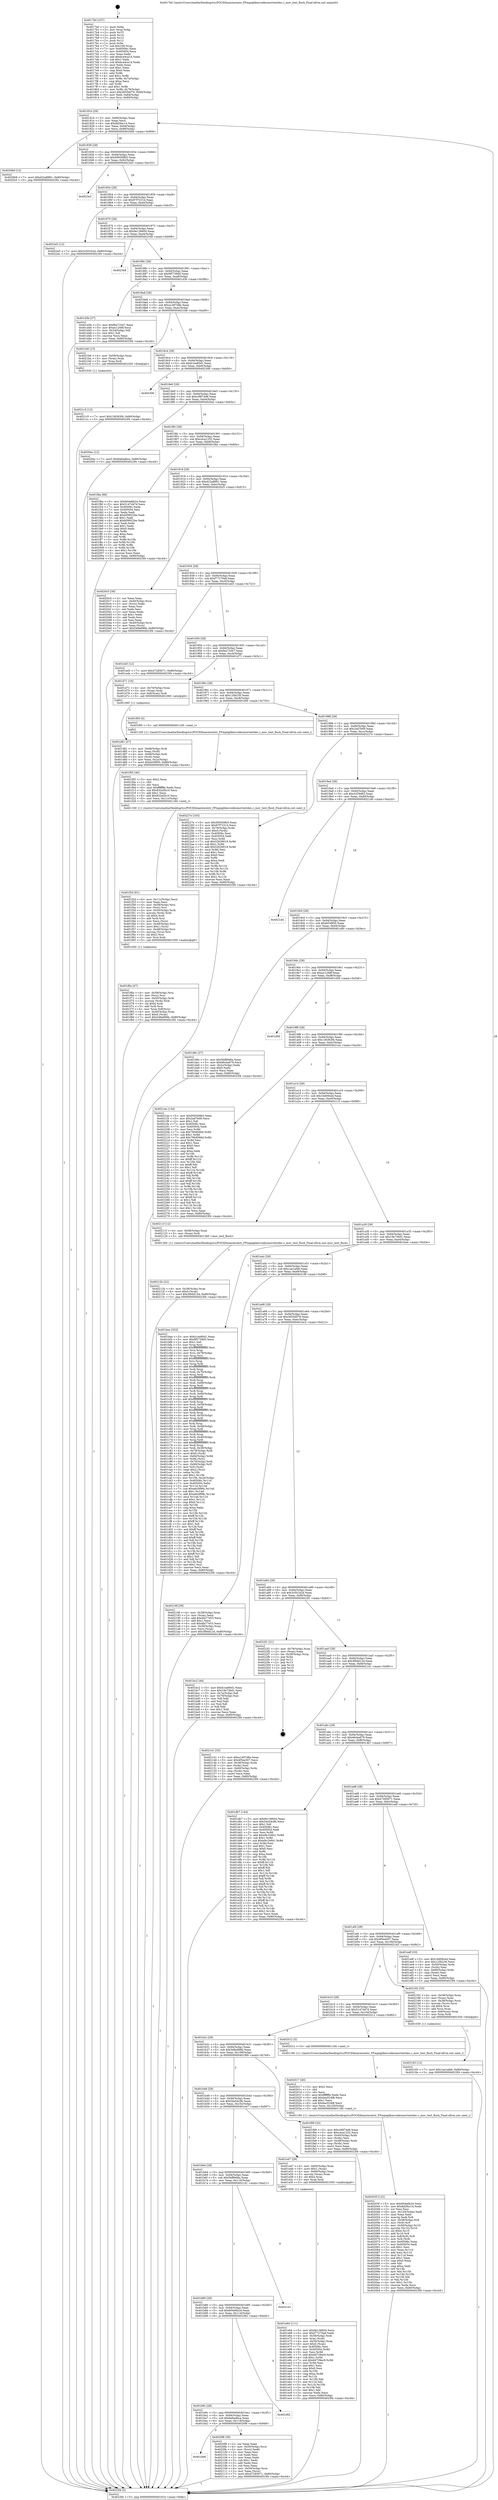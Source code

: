 digraph "0x4017b0" {
  label = "0x4017b0 (/mnt/c/Users/mathe/Desktop/tcc/POCII/binaries/extr_FFmpeglibavcodecmovtextdec.c_mov_text_flush_Final-ollvm.out::main(0))"
  labelloc = "t"
  node[shape=record]

  Entry [label="",width=0.3,height=0.3,shape=circle,fillcolor=black,style=filled]
  "0x40181b" [label="{
     0x40181b [29]\l
     | [instrs]\l
     &nbsp;&nbsp;0x40181b \<+3\>: mov -0x80(%rbp),%eax\l
     &nbsp;&nbsp;0x40181e \<+2\>: mov %eax,%ecx\l
     &nbsp;&nbsp;0x401820 \<+6\>: sub $0x8d2fec14,%ecx\l
     &nbsp;&nbsp;0x401826 \<+6\>: mov %eax,-0x94(%rbp)\l
     &nbsp;&nbsp;0x40182c \<+6\>: mov %ecx,-0x98(%rbp)\l
     &nbsp;&nbsp;0x401832 \<+6\>: je 00000000004020b9 \<main+0x909\>\l
  }"]
  "0x4020b9" [label="{
     0x4020b9 [12]\l
     | [instrs]\l
     &nbsp;&nbsp;0x4020b9 \<+7\>: movl $0xd22a8881,-0x80(%rbp)\l
     &nbsp;&nbsp;0x4020c0 \<+5\>: jmp 00000000004023f4 \<main+0xc44\>\l
  }"]
  "0x401838" [label="{
     0x401838 [28]\l
     | [instrs]\l
     &nbsp;&nbsp;0x401838 \<+5\>: jmp 000000000040183d \<main+0x8d\>\l
     &nbsp;&nbsp;0x40183d \<+6\>: mov -0x94(%rbp),%eax\l
     &nbsp;&nbsp;0x401843 \<+5\>: sub $0x959309b5,%eax\l
     &nbsp;&nbsp;0x401848 \<+6\>: mov %eax,-0x9c(%rbp)\l
     &nbsp;&nbsp;0x40184e \<+6\>: je 00000000004023e3 \<main+0xc33\>\l
  }"]
  Exit [label="",width=0.3,height=0.3,shape=circle,fillcolor=black,style=filled,peripheries=2]
  "0x4023e3" [label="{
     0x4023e3\l
  }", style=dashed]
  "0x401854" [label="{
     0x401854 [28]\l
     | [instrs]\l
     &nbsp;&nbsp;0x401854 \<+5\>: jmp 0000000000401859 \<main+0xa9\>\l
     &nbsp;&nbsp;0x401859 \<+6\>: mov -0x94(%rbp),%eax\l
     &nbsp;&nbsp;0x40185f \<+5\>: sub $0x97f72314,%eax\l
     &nbsp;&nbsp;0x401864 \<+6\>: mov %eax,-0xa0(%rbp)\l
     &nbsp;&nbsp;0x40186a \<+6\>: je 00000000004022e5 \<main+0xb35\>\l
  }"]
  "0x4021c5" [label="{
     0x4021c5 [12]\l
     | [instrs]\l
     &nbsp;&nbsp;0x4021c5 \<+7\>: movl $0x136363f4,-0x80(%rbp)\l
     &nbsp;&nbsp;0x4021cc \<+5\>: jmp 00000000004023f4 \<main+0xc44\>\l
  }"]
  "0x4022e5" [label="{
     0x4022e5 [12]\l
     | [instrs]\l
     &nbsp;&nbsp;0x4022e5 \<+7\>: movl $0x3c501b2d,-0x80(%rbp)\l
     &nbsp;&nbsp;0x4022ec \<+5\>: jmp 00000000004023f4 \<main+0xc44\>\l
  }"]
  "0x401870" [label="{
     0x401870 [28]\l
     | [instrs]\l
     &nbsp;&nbsp;0x401870 \<+5\>: jmp 0000000000401875 \<main+0xc5\>\l
     &nbsp;&nbsp;0x401875 \<+6\>: mov -0x94(%rbp),%eax\l
     &nbsp;&nbsp;0x40187b \<+5\>: sub $0x9e136604,%eax\l
     &nbsp;&nbsp;0x401880 \<+6\>: mov %eax,-0xa4(%rbp)\l
     &nbsp;&nbsp;0x401886 \<+6\>: je 0000000000402348 \<main+0xb98\>\l
  }"]
  "0x402183" [label="{
     0x402183 [12]\l
     | [instrs]\l
     &nbsp;&nbsp;0x402183 \<+7\>: movl $0x1ae1afa6,-0x80(%rbp)\l
     &nbsp;&nbsp;0x40218a \<+5\>: jmp 00000000004023f4 \<main+0xc44\>\l
  }"]
  "0x402348" [label="{
     0x402348\l
  }", style=dashed]
  "0x40188c" [label="{
     0x40188c [28]\l
     | [instrs]\l
     &nbsp;&nbsp;0x40188c \<+5\>: jmp 0000000000401891 \<main+0xe1\>\l
     &nbsp;&nbsp;0x401891 \<+6\>: mov -0x94(%rbp),%eax\l
     &nbsp;&nbsp;0x401897 \<+5\>: sub $0x9f5739d5,%eax\l
     &nbsp;&nbsp;0x40189c \<+6\>: mov %eax,-0xa8(%rbp)\l
     &nbsp;&nbsp;0x4018a2 \<+6\>: je 0000000000401d3b \<main+0x58b\>\l
  }"]
  "0x40212b" [label="{
     0x40212b [22]\l
     | [instrs]\l
     &nbsp;&nbsp;0x40212b \<+4\>: mov -0x38(%rbp),%rax\l
     &nbsp;&nbsp;0x40212f \<+6\>: movl $0x0,(%rax)\l
     &nbsp;&nbsp;0x402135 \<+7\>: movl $0x3f0dd12d,-0x80(%rbp)\l
     &nbsp;&nbsp;0x40213c \<+5\>: jmp 00000000004023f4 \<main+0xc44\>\l
  }"]
  "0x401d3b" [label="{
     0x401d3b [27]\l
     | [instrs]\l
     &nbsp;&nbsp;0x401d3b \<+5\>: mov $0xfba733e7,%eax\l
     &nbsp;&nbsp;0x401d40 \<+5\>: mov $0xec1268f,%ecx\l
     &nbsp;&nbsp;0x401d45 \<+3\>: mov -0x2d(%rbp),%dl\l
     &nbsp;&nbsp;0x401d48 \<+3\>: test $0x1,%dl\l
     &nbsp;&nbsp;0x401d4b \<+3\>: cmovne %ecx,%eax\l
     &nbsp;&nbsp;0x401d4e \<+3\>: mov %eax,-0x80(%rbp)\l
     &nbsp;&nbsp;0x401d51 \<+5\>: jmp 00000000004023f4 \<main+0xc44\>\l
  }"]
  "0x4018a8" [label="{
     0x4018a8 [28]\l
     | [instrs]\l
     &nbsp;&nbsp;0x4018a8 \<+5\>: jmp 00000000004018ad \<main+0xfd\>\l
     &nbsp;&nbsp;0x4018ad \<+6\>: mov -0x94(%rbp),%eax\l
     &nbsp;&nbsp;0x4018b3 \<+5\>: sub $0xa1497d8e,%eax\l
     &nbsp;&nbsp;0x4018b8 \<+6\>: mov %eax,-0xac(%rbp)\l
     &nbsp;&nbsp;0x4018be \<+6\>: je 00000000004021b6 \<main+0xa06\>\l
  }"]
  "0x401bb8" [label="{
     0x401bb8\l
  }", style=dashed]
  "0x4021b6" [label="{
     0x4021b6 [15]\l
     | [instrs]\l
     &nbsp;&nbsp;0x4021b6 \<+4\>: mov -0x58(%rbp),%rax\l
     &nbsp;&nbsp;0x4021ba \<+3\>: mov (%rax),%rax\l
     &nbsp;&nbsp;0x4021bd \<+3\>: mov %rax,%rdi\l
     &nbsp;&nbsp;0x4021c0 \<+5\>: call 0000000000401030 \<free@plt\>\l
     | [calls]\l
     &nbsp;&nbsp;0x401030 \{1\} (unknown)\l
  }"]
  "0x4018c4" [label="{
     0x4018c4 [28]\l
     | [instrs]\l
     &nbsp;&nbsp;0x4018c4 \<+5\>: jmp 00000000004018c9 \<main+0x119\>\l
     &nbsp;&nbsp;0x4018c9 \<+6\>: mov -0x94(%rbp),%eax\l
     &nbsp;&nbsp;0x4018cf \<+5\>: sub $0xb1ee80d1,%eax\l
     &nbsp;&nbsp;0x4018d4 \<+6\>: mov %eax,-0xb0(%rbp)\l
     &nbsp;&nbsp;0x4018da \<+6\>: je 0000000000402306 \<main+0xb56\>\l
  }"]
  "0x4020f8" [label="{
     0x4020f8 [39]\l
     | [instrs]\l
     &nbsp;&nbsp;0x4020f8 \<+2\>: xor %eax,%eax\l
     &nbsp;&nbsp;0x4020fa \<+4\>: mov -0x50(%rbp),%rcx\l
     &nbsp;&nbsp;0x4020fe \<+2\>: mov (%rcx),%edx\l
     &nbsp;&nbsp;0x402100 \<+2\>: mov %eax,%esi\l
     &nbsp;&nbsp;0x402102 \<+2\>: sub %edx,%esi\l
     &nbsp;&nbsp;0x402104 \<+2\>: mov %eax,%edx\l
     &nbsp;&nbsp;0x402106 \<+3\>: sub $0x1,%edx\l
     &nbsp;&nbsp;0x402109 \<+2\>: add %edx,%esi\l
     &nbsp;&nbsp;0x40210b \<+2\>: sub %esi,%eax\l
     &nbsp;&nbsp;0x40210d \<+4\>: mov -0x50(%rbp),%rcx\l
     &nbsp;&nbsp;0x402111 \<+2\>: mov %eax,(%rcx)\l
     &nbsp;&nbsp;0x402113 \<+7\>: movl $0x47285671,-0x80(%rbp)\l
     &nbsp;&nbsp;0x40211a \<+5\>: jmp 00000000004023f4 \<main+0xc44\>\l
  }"]
  "0x402306" [label="{
     0x402306\l
  }", style=dashed]
  "0x4018e0" [label="{
     0x4018e0 [28]\l
     | [instrs]\l
     &nbsp;&nbsp;0x4018e0 \<+5\>: jmp 00000000004018e5 \<main+0x135\>\l
     &nbsp;&nbsp;0x4018e5 \<+6\>: mov -0x94(%rbp),%eax\l
     &nbsp;&nbsp;0x4018eb \<+5\>: sub $0xc08f74d6,%eax\l
     &nbsp;&nbsp;0x4018f0 \<+6\>: mov %eax,-0xb4(%rbp)\l
     &nbsp;&nbsp;0x4018f6 \<+6\>: je 00000000004020ec \<main+0x93c\>\l
  }"]
  "0x401b9c" [label="{
     0x401b9c [28]\l
     | [instrs]\l
     &nbsp;&nbsp;0x401b9c \<+5\>: jmp 0000000000401ba1 \<main+0x3f1\>\l
     &nbsp;&nbsp;0x401ba1 \<+6\>: mov -0x94(%rbp),%eax\l
     &nbsp;&nbsp;0x401ba7 \<+5\>: sub $0x6a6adbca,%eax\l
     &nbsp;&nbsp;0x401bac \<+6\>: mov %eax,-0x118(%rbp)\l
     &nbsp;&nbsp;0x401bb2 \<+6\>: je 00000000004020f8 \<main+0x948\>\l
  }"]
  "0x4020ec" [label="{
     0x4020ec [12]\l
     | [instrs]\l
     &nbsp;&nbsp;0x4020ec \<+7\>: movl $0x6a6adbca,-0x80(%rbp)\l
     &nbsp;&nbsp;0x4020f3 \<+5\>: jmp 00000000004023f4 \<main+0xc44\>\l
  }"]
  "0x4018fc" [label="{
     0x4018fc [28]\l
     | [instrs]\l
     &nbsp;&nbsp;0x4018fc \<+5\>: jmp 0000000000401901 \<main+0x151\>\l
     &nbsp;&nbsp;0x401901 \<+6\>: mov -0x94(%rbp),%eax\l
     &nbsp;&nbsp;0x401907 \<+5\>: sub $0xc4ca1252,%eax\l
     &nbsp;&nbsp;0x40190c \<+6\>: mov %eax,-0xb8(%rbp)\l
     &nbsp;&nbsp;0x401912 \<+6\>: je 0000000000401fba \<main+0x80a\>\l
  }"]
  "0x402382" [label="{
     0x402382\l
  }", style=dashed]
  "0x401fba" [label="{
     0x401fba [88]\l
     | [instrs]\l
     &nbsp;&nbsp;0x401fba \<+5\>: mov $0x604e6b24,%eax\l
     &nbsp;&nbsp;0x401fbf \<+5\>: mov $0x5147d47d,%ecx\l
     &nbsp;&nbsp;0x401fc4 \<+7\>: mov 0x40506c,%edx\l
     &nbsp;&nbsp;0x401fcb \<+7\>: mov 0x405054,%esi\l
     &nbsp;&nbsp;0x401fd2 \<+2\>: mov %edx,%edi\l
     &nbsp;&nbsp;0x401fd4 \<+6\>: add $0xb09922be,%edi\l
     &nbsp;&nbsp;0x401fda \<+3\>: sub $0x1,%edi\l
     &nbsp;&nbsp;0x401fdd \<+6\>: sub $0xb09922be,%edi\l
     &nbsp;&nbsp;0x401fe3 \<+3\>: imul %edi,%edx\l
     &nbsp;&nbsp;0x401fe6 \<+3\>: and $0x1,%edx\l
     &nbsp;&nbsp;0x401fe9 \<+3\>: cmp $0x0,%edx\l
     &nbsp;&nbsp;0x401fec \<+4\>: sete %r8b\l
     &nbsp;&nbsp;0x401ff0 \<+3\>: cmp $0xa,%esi\l
     &nbsp;&nbsp;0x401ff3 \<+4\>: setl %r9b\l
     &nbsp;&nbsp;0x401ff7 \<+3\>: mov %r8b,%r10b\l
     &nbsp;&nbsp;0x401ffa \<+3\>: and %r9b,%r10b\l
     &nbsp;&nbsp;0x401ffd \<+3\>: xor %r9b,%r8b\l
     &nbsp;&nbsp;0x402000 \<+3\>: or %r8b,%r10b\l
     &nbsp;&nbsp;0x402003 \<+4\>: test $0x1,%r10b\l
     &nbsp;&nbsp;0x402007 \<+3\>: cmovne %ecx,%eax\l
     &nbsp;&nbsp;0x40200a \<+3\>: mov %eax,-0x80(%rbp)\l
     &nbsp;&nbsp;0x40200d \<+5\>: jmp 00000000004023f4 \<main+0xc44\>\l
  }"]
  "0x401918" [label="{
     0x401918 [28]\l
     | [instrs]\l
     &nbsp;&nbsp;0x401918 \<+5\>: jmp 000000000040191d \<main+0x16d\>\l
     &nbsp;&nbsp;0x40191d \<+6\>: mov -0x94(%rbp),%eax\l
     &nbsp;&nbsp;0x401923 \<+5\>: sub $0xd22a8881,%eax\l
     &nbsp;&nbsp;0x401928 \<+6\>: mov %eax,-0xbc(%rbp)\l
     &nbsp;&nbsp;0x40192e \<+6\>: je 00000000004020c5 \<main+0x915\>\l
  }"]
  "0x401b80" [label="{
     0x401b80 [28]\l
     | [instrs]\l
     &nbsp;&nbsp;0x401b80 \<+5\>: jmp 0000000000401b85 \<main+0x3d5\>\l
     &nbsp;&nbsp;0x401b85 \<+6\>: mov -0x94(%rbp),%eax\l
     &nbsp;&nbsp;0x401b8b \<+5\>: sub $0x604e6b24,%eax\l
     &nbsp;&nbsp;0x401b90 \<+6\>: mov %eax,-0x114(%rbp)\l
     &nbsp;&nbsp;0x401b96 \<+6\>: je 0000000000402382 \<main+0xbd2\>\l
  }"]
  "0x4020c5" [label="{
     0x4020c5 [39]\l
     | [instrs]\l
     &nbsp;&nbsp;0x4020c5 \<+2\>: xor %eax,%eax\l
     &nbsp;&nbsp;0x4020c7 \<+4\>: mov -0x40(%rbp),%rcx\l
     &nbsp;&nbsp;0x4020cb \<+2\>: mov (%rcx),%edx\l
     &nbsp;&nbsp;0x4020cd \<+2\>: mov %eax,%esi\l
     &nbsp;&nbsp;0x4020cf \<+2\>: sub %edx,%esi\l
     &nbsp;&nbsp;0x4020d1 \<+2\>: mov %eax,%edx\l
     &nbsp;&nbsp;0x4020d3 \<+3\>: sub $0x1,%edx\l
     &nbsp;&nbsp;0x4020d6 \<+2\>: add %edx,%esi\l
     &nbsp;&nbsp;0x4020d8 \<+2\>: sub %esi,%eax\l
     &nbsp;&nbsp;0x4020da \<+4\>: mov -0x40(%rbp),%rcx\l
     &nbsp;&nbsp;0x4020de \<+2\>: mov %eax,(%rcx)\l
     &nbsp;&nbsp;0x4020e0 \<+7\>: movl $0x548a996b,-0x80(%rbp)\l
     &nbsp;&nbsp;0x4020e7 \<+5\>: jmp 00000000004023f4 \<main+0xc44\>\l
  }"]
  "0x401934" [label="{
     0x401934 [28]\l
     | [instrs]\l
     &nbsp;&nbsp;0x401934 \<+5\>: jmp 0000000000401939 \<main+0x189\>\l
     &nbsp;&nbsp;0x401939 \<+6\>: mov -0x94(%rbp),%eax\l
     &nbsp;&nbsp;0x40193f \<+5\>: sub $0xf77270a8,%eax\l
     &nbsp;&nbsp;0x401944 \<+6\>: mov %eax,-0xc0(%rbp)\l
     &nbsp;&nbsp;0x40194a \<+6\>: je 0000000000401ed3 \<main+0x723\>\l
  }"]
  "0x4021d1" [label="{
     0x4021d1\l
  }", style=dashed]
  "0x401ed3" [label="{
     0x401ed3 [12]\l
     | [instrs]\l
     &nbsp;&nbsp;0x401ed3 \<+7\>: movl $0x47285671,-0x80(%rbp)\l
     &nbsp;&nbsp;0x401eda \<+5\>: jmp 00000000004023f4 \<main+0xc44\>\l
  }"]
  "0x401950" [label="{
     0x401950 [28]\l
     | [instrs]\l
     &nbsp;&nbsp;0x401950 \<+5\>: jmp 0000000000401955 \<main+0x1a5\>\l
     &nbsp;&nbsp;0x401955 \<+6\>: mov -0x94(%rbp),%eax\l
     &nbsp;&nbsp;0x40195b \<+5\>: sub $0xfba733e7,%eax\l
     &nbsp;&nbsp;0x401960 \<+6\>: mov %eax,-0xc4(%rbp)\l
     &nbsp;&nbsp;0x401966 \<+6\>: je 0000000000401d71 \<main+0x5c1\>\l
  }"]
  "0x40203f" [label="{
     0x40203f [122]\l
     | [instrs]\l
     &nbsp;&nbsp;0x40203f \<+5\>: mov $0x604e6b24,%ecx\l
     &nbsp;&nbsp;0x402044 \<+5\>: mov $0x8d2fec14,%edx\l
     &nbsp;&nbsp;0x402049 \<+2\>: xor %esi,%esi\l
     &nbsp;&nbsp;0x40204b \<+6\>: mov -0x120(%rbp),%edi\l
     &nbsp;&nbsp;0x402051 \<+3\>: imul %eax,%edi\l
     &nbsp;&nbsp;0x402054 \<+3\>: movslq %edi,%r8\l
     &nbsp;&nbsp;0x402057 \<+4\>: mov -0x58(%rbp),%r9\l
     &nbsp;&nbsp;0x40205b \<+3\>: mov (%r9),%r9\l
     &nbsp;&nbsp;0x40205e \<+4\>: mov -0x50(%rbp),%r10\l
     &nbsp;&nbsp;0x402062 \<+3\>: movslq (%r10),%r10\l
     &nbsp;&nbsp;0x402065 \<+4\>: shl $0x4,%r10\l
     &nbsp;&nbsp;0x402069 \<+3\>: add %r10,%r9\l
     &nbsp;&nbsp;0x40206c \<+4\>: mov 0x8(%r9),%r9\l
     &nbsp;&nbsp;0x402070 \<+3\>: mov %r8,(%r9)\l
     &nbsp;&nbsp;0x402073 \<+7\>: mov 0x40506c,%eax\l
     &nbsp;&nbsp;0x40207a \<+7\>: mov 0x405054,%edi\l
     &nbsp;&nbsp;0x402081 \<+3\>: sub $0x1,%esi\l
     &nbsp;&nbsp;0x402084 \<+3\>: mov %eax,%r11d\l
     &nbsp;&nbsp;0x402087 \<+3\>: add %esi,%r11d\l
     &nbsp;&nbsp;0x40208a \<+4\>: imul %r11d,%eax\l
     &nbsp;&nbsp;0x40208e \<+3\>: and $0x1,%eax\l
     &nbsp;&nbsp;0x402091 \<+3\>: cmp $0x0,%eax\l
     &nbsp;&nbsp;0x402094 \<+3\>: sete %bl\l
     &nbsp;&nbsp;0x402097 \<+3\>: cmp $0xa,%edi\l
     &nbsp;&nbsp;0x40209a \<+4\>: setl %r14b\l
     &nbsp;&nbsp;0x40209e \<+3\>: mov %bl,%r15b\l
     &nbsp;&nbsp;0x4020a1 \<+3\>: and %r14b,%r15b\l
     &nbsp;&nbsp;0x4020a4 \<+3\>: xor %r14b,%bl\l
     &nbsp;&nbsp;0x4020a7 \<+3\>: or %bl,%r15b\l
     &nbsp;&nbsp;0x4020aa \<+4\>: test $0x1,%r15b\l
     &nbsp;&nbsp;0x4020ae \<+3\>: cmovne %edx,%ecx\l
     &nbsp;&nbsp;0x4020b1 \<+3\>: mov %ecx,-0x80(%rbp)\l
     &nbsp;&nbsp;0x4020b4 \<+5\>: jmp 00000000004023f4 \<main+0xc44\>\l
  }"]
  "0x401d71" [label="{
     0x401d71 [16]\l
     | [instrs]\l
     &nbsp;&nbsp;0x401d71 \<+4\>: mov -0x70(%rbp),%rax\l
     &nbsp;&nbsp;0x401d75 \<+3\>: mov (%rax),%rax\l
     &nbsp;&nbsp;0x401d78 \<+4\>: mov 0x8(%rax),%rdi\l
     &nbsp;&nbsp;0x401d7c \<+5\>: call 0000000000401060 \<atoi@plt\>\l
     | [calls]\l
     &nbsp;&nbsp;0x401060 \{1\} (unknown)\l
  }"]
  "0x40196c" [label="{
     0x40196c [28]\l
     | [instrs]\l
     &nbsp;&nbsp;0x40196c \<+5\>: jmp 0000000000401971 \<main+0x1c1\>\l
     &nbsp;&nbsp;0x401971 \<+6\>: mov -0x94(%rbp),%eax\l
     &nbsp;&nbsp;0x401977 \<+5\>: sub $0x120b230,%eax\l
     &nbsp;&nbsp;0x40197c \<+6\>: mov %eax,-0xc8(%rbp)\l
     &nbsp;&nbsp;0x401982 \<+6\>: je 0000000000401f00 \<main+0x750\>\l
  }"]
  "0x402017" [label="{
     0x402017 [40]\l
     | [instrs]\l
     &nbsp;&nbsp;0x402017 \<+5\>: mov $0x2,%ecx\l
     &nbsp;&nbsp;0x40201c \<+1\>: cltd\l
     &nbsp;&nbsp;0x40201d \<+2\>: idiv %ecx\l
     &nbsp;&nbsp;0x40201f \<+6\>: imul $0xfffffffe,%edx,%ecx\l
     &nbsp;&nbsp;0x402025 \<+6\>: add $0xbac024f8,%ecx\l
     &nbsp;&nbsp;0x40202b \<+3\>: add $0x1,%ecx\l
     &nbsp;&nbsp;0x40202e \<+6\>: sub $0xbac024f8,%ecx\l
     &nbsp;&nbsp;0x402034 \<+6\>: mov %ecx,-0x120(%rbp)\l
     &nbsp;&nbsp;0x40203a \<+5\>: call 0000000000401160 \<next_i\>\l
     | [calls]\l
     &nbsp;&nbsp;0x401160 \{1\} (/mnt/c/Users/mathe/Desktop/tcc/POCII/binaries/extr_FFmpeglibavcodecmovtextdec.c_mov_text_flush_Final-ollvm.out::next_i)\l
  }"]
  "0x401f00" [label="{
     0x401f00 [5]\l
     | [instrs]\l
     &nbsp;&nbsp;0x401f00 \<+5\>: call 0000000000401160 \<next_i\>\l
     | [calls]\l
     &nbsp;&nbsp;0x401160 \{1\} (/mnt/c/Users/mathe/Desktop/tcc/POCII/binaries/extr_FFmpeglibavcodecmovtextdec.c_mov_text_flush_Final-ollvm.out::next_i)\l
  }"]
  "0x401988" [label="{
     0x401988 [28]\l
     | [instrs]\l
     &nbsp;&nbsp;0x401988 \<+5\>: jmp 000000000040198d \<main+0x1dd\>\l
     &nbsp;&nbsp;0x40198d \<+6\>: mov -0x94(%rbp),%eax\l
     &nbsp;&nbsp;0x401993 \<+5\>: sub $0x2ad7b09,%eax\l
     &nbsp;&nbsp;0x401998 \<+6\>: mov %eax,-0xcc(%rbp)\l
     &nbsp;&nbsp;0x40199e \<+6\>: je 000000000040227e \<main+0xace\>\l
  }"]
  "0x401f6a" [label="{
     0x401f6a [47]\l
     | [instrs]\l
     &nbsp;&nbsp;0x401f6a \<+4\>: mov -0x58(%rbp),%rsi\l
     &nbsp;&nbsp;0x401f6e \<+3\>: mov (%rsi),%rsi\l
     &nbsp;&nbsp;0x401f71 \<+4\>: mov -0x50(%rbp),%rdi\l
     &nbsp;&nbsp;0x401f75 \<+3\>: movslq (%rdi),%rdi\l
     &nbsp;&nbsp;0x401f78 \<+4\>: shl $0x4,%rdi\l
     &nbsp;&nbsp;0x401f7c \<+3\>: add %rdi,%rsi\l
     &nbsp;&nbsp;0x401f7f \<+4\>: mov %rax,0x8(%rsi)\l
     &nbsp;&nbsp;0x401f83 \<+4\>: mov -0x40(%rbp),%rax\l
     &nbsp;&nbsp;0x401f87 \<+6\>: movl $0x0,(%rax)\l
     &nbsp;&nbsp;0x401f8d \<+7\>: movl $0x548a996b,-0x80(%rbp)\l
     &nbsp;&nbsp;0x401f94 \<+5\>: jmp 00000000004023f4 \<main+0xc44\>\l
  }"]
  "0x40227e" [label="{
     0x40227e [103]\l
     | [instrs]\l
     &nbsp;&nbsp;0x40227e \<+5\>: mov $0x959309b5,%eax\l
     &nbsp;&nbsp;0x402283 \<+5\>: mov $0x97f72314,%ecx\l
     &nbsp;&nbsp;0x402288 \<+4\>: mov -0x78(%rbp),%rdx\l
     &nbsp;&nbsp;0x40228c \<+6\>: movl $0x0,(%rdx)\l
     &nbsp;&nbsp;0x402292 \<+7\>: mov 0x40506c,%esi\l
     &nbsp;&nbsp;0x402299 \<+7\>: mov 0x405054,%edi\l
     &nbsp;&nbsp;0x4022a0 \<+3\>: mov %esi,%r8d\l
     &nbsp;&nbsp;0x4022a3 \<+7\>: sub $0x52629018,%r8d\l
     &nbsp;&nbsp;0x4022aa \<+4\>: sub $0x1,%r8d\l
     &nbsp;&nbsp;0x4022ae \<+7\>: add $0x52629018,%r8d\l
     &nbsp;&nbsp;0x4022b5 \<+4\>: imul %r8d,%esi\l
     &nbsp;&nbsp;0x4022b9 \<+3\>: and $0x1,%esi\l
     &nbsp;&nbsp;0x4022bc \<+3\>: cmp $0x0,%esi\l
     &nbsp;&nbsp;0x4022bf \<+4\>: sete %r9b\l
     &nbsp;&nbsp;0x4022c3 \<+3\>: cmp $0xa,%edi\l
     &nbsp;&nbsp;0x4022c6 \<+4\>: setl %r10b\l
     &nbsp;&nbsp;0x4022ca \<+3\>: mov %r9b,%r11b\l
     &nbsp;&nbsp;0x4022cd \<+3\>: and %r10b,%r11b\l
     &nbsp;&nbsp;0x4022d0 \<+3\>: xor %r10b,%r9b\l
     &nbsp;&nbsp;0x4022d3 \<+3\>: or %r9b,%r11b\l
     &nbsp;&nbsp;0x4022d6 \<+4\>: test $0x1,%r11b\l
     &nbsp;&nbsp;0x4022da \<+3\>: cmovne %ecx,%eax\l
     &nbsp;&nbsp;0x4022dd \<+3\>: mov %eax,-0x80(%rbp)\l
     &nbsp;&nbsp;0x4022e0 \<+5\>: jmp 00000000004023f4 \<main+0xc44\>\l
  }"]
  "0x4019a4" [label="{
     0x4019a4 [28]\l
     | [instrs]\l
     &nbsp;&nbsp;0x4019a4 \<+5\>: jmp 00000000004019a9 \<main+0x1f9\>\l
     &nbsp;&nbsp;0x4019a9 \<+6\>: mov -0x94(%rbp),%eax\l
     &nbsp;&nbsp;0x4019af \<+5\>: sub $0x4329d63,%eax\l
     &nbsp;&nbsp;0x4019b4 \<+6\>: mov %eax,-0xd0(%rbp)\l
     &nbsp;&nbsp;0x4019ba \<+6\>: je 00000000004021dd \<main+0xa2d\>\l
  }"]
  "0x401f2d" [label="{
     0x401f2d [61]\l
     | [instrs]\l
     &nbsp;&nbsp;0x401f2d \<+6\>: mov -0x11c(%rbp),%ecx\l
     &nbsp;&nbsp;0x401f33 \<+3\>: imul %eax,%ecx\l
     &nbsp;&nbsp;0x401f36 \<+4\>: mov -0x58(%rbp),%rsi\l
     &nbsp;&nbsp;0x401f3a \<+3\>: mov (%rsi),%rsi\l
     &nbsp;&nbsp;0x401f3d \<+4\>: mov -0x50(%rbp),%rdi\l
     &nbsp;&nbsp;0x401f41 \<+3\>: movslq (%rdi),%rdi\l
     &nbsp;&nbsp;0x401f44 \<+4\>: shl $0x4,%rdi\l
     &nbsp;&nbsp;0x401f48 \<+3\>: add %rdi,%rsi\l
     &nbsp;&nbsp;0x401f4b \<+2\>: mov %ecx,(%rsi)\l
     &nbsp;&nbsp;0x401f4d \<+4\>: mov -0x48(%rbp),%rsi\l
     &nbsp;&nbsp;0x401f51 \<+6\>: movl $0x1,(%rsi)\l
     &nbsp;&nbsp;0x401f57 \<+4\>: mov -0x48(%rbp),%rsi\l
     &nbsp;&nbsp;0x401f5b \<+3\>: movslq (%rsi),%rsi\l
     &nbsp;&nbsp;0x401f5e \<+4\>: shl $0x3,%rsi\l
     &nbsp;&nbsp;0x401f62 \<+3\>: mov %rsi,%rdi\l
     &nbsp;&nbsp;0x401f65 \<+5\>: call 0000000000401050 \<malloc@plt\>\l
     | [calls]\l
     &nbsp;&nbsp;0x401050 \{1\} (unknown)\l
  }"]
  "0x4021dd" [label="{
     0x4021dd\l
  }", style=dashed]
  "0x4019c0" [label="{
     0x4019c0 [28]\l
     | [instrs]\l
     &nbsp;&nbsp;0x4019c0 \<+5\>: jmp 00000000004019c5 \<main+0x215\>\l
     &nbsp;&nbsp;0x4019c5 \<+6\>: mov -0x94(%rbp),%eax\l
     &nbsp;&nbsp;0x4019cb \<+5\>: sub $0xb036f50,%eax\l
     &nbsp;&nbsp;0x4019d0 \<+6\>: mov %eax,-0xd4(%rbp)\l
     &nbsp;&nbsp;0x4019d6 \<+6\>: je 0000000000401d9c \<main+0x5ec\>\l
  }"]
  "0x401f05" [label="{
     0x401f05 [40]\l
     | [instrs]\l
     &nbsp;&nbsp;0x401f05 \<+5\>: mov $0x2,%ecx\l
     &nbsp;&nbsp;0x401f0a \<+1\>: cltd\l
     &nbsp;&nbsp;0x401f0b \<+2\>: idiv %ecx\l
     &nbsp;&nbsp;0x401f0d \<+6\>: imul $0xfffffffe,%edx,%ecx\l
     &nbsp;&nbsp;0x401f13 \<+6\>: sub $0x832a5b10,%ecx\l
     &nbsp;&nbsp;0x401f19 \<+3\>: add $0x1,%ecx\l
     &nbsp;&nbsp;0x401f1c \<+6\>: add $0x832a5b10,%ecx\l
     &nbsp;&nbsp;0x401f22 \<+6\>: mov %ecx,-0x11c(%rbp)\l
     &nbsp;&nbsp;0x401f28 \<+5\>: call 0000000000401160 \<next_i\>\l
     | [calls]\l
     &nbsp;&nbsp;0x401160 \{1\} (/mnt/c/Users/mathe/Desktop/tcc/POCII/binaries/extr_FFmpeglibavcodecmovtextdec.c_mov_text_flush_Final-ollvm.out::next_i)\l
  }"]
  "0x401d9c" [label="{
     0x401d9c [27]\l
     | [instrs]\l
     &nbsp;&nbsp;0x401d9c \<+5\>: mov $0x5bf89d6a,%eax\l
     &nbsp;&nbsp;0x401da1 \<+5\>: mov $0x46cba679,%ecx\l
     &nbsp;&nbsp;0x401da6 \<+3\>: mov -0x2c(%rbp),%edx\l
     &nbsp;&nbsp;0x401da9 \<+3\>: cmp $0x0,%edx\l
     &nbsp;&nbsp;0x401dac \<+3\>: cmove %ecx,%eax\l
     &nbsp;&nbsp;0x401daf \<+3\>: mov %eax,-0x80(%rbp)\l
     &nbsp;&nbsp;0x401db2 \<+5\>: jmp 00000000004023f4 \<main+0xc44\>\l
  }"]
  "0x4019dc" [label="{
     0x4019dc [28]\l
     | [instrs]\l
     &nbsp;&nbsp;0x4019dc \<+5\>: jmp 00000000004019e1 \<main+0x231\>\l
     &nbsp;&nbsp;0x4019e1 \<+6\>: mov -0x94(%rbp),%eax\l
     &nbsp;&nbsp;0x4019e7 \<+5\>: sub $0xec1268f,%eax\l
     &nbsp;&nbsp;0x4019ec \<+6\>: mov %eax,-0xd8(%rbp)\l
     &nbsp;&nbsp;0x4019f2 \<+6\>: je 0000000000401d56 \<main+0x5a6\>\l
  }"]
  "0x401e64" [label="{
     0x401e64 [111]\l
     | [instrs]\l
     &nbsp;&nbsp;0x401e64 \<+5\>: mov $0x9e136604,%ecx\l
     &nbsp;&nbsp;0x401e69 \<+5\>: mov $0xf77270a8,%edx\l
     &nbsp;&nbsp;0x401e6e \<+4\>: mov -0x58(%rbp),%rdi\l
     &nbsp;&nbsp;0x401e72 \<+3\>: mov %rax,(%rdi)\l
     &nbsp;&nbsp;0x401e75 \<+4\>: mov -0x50(%rbp),%rax\l
     &nbsp;&nbsp;0x401e79 \<+6\>: movl $0x0,(%rax)\l
     &nbsp;&nbsp;0x401e7f \<+7\>: mov 0x40506c,%esi\l
     &nbsp;&nbsp;0x401e86 \<+8\>: mov 0x405054,%r8d\l
     &nbsp;&nbsp;0x401e8e \<+3\>: mov %esi,%r9d\l
     &nbsp;&nbsp;0x401e91 \<+7\>: add $0x6d729ec9,%r9d\l
     &nbsp;&nbsp;0x401e98 \<+4\>: sub $0x1,%r9d\l
     &nbsp;&nbsp;0x401e9c \<+7\>: sub $0x6d729ec9,%r9d\l
     &nbsp;&nbsp;0x401ea3 \<+4\>: imul %r9d,%esi\l
     &nbsp;&nbsp;0x401ea7 \<+3\>: and $0x1,%esi\l
     &nbsp;&nbsp;0x401eaa \<+3\>: cmp $0x0,%esi\l
     &nbsp;&nbsp;0x401ead \<+4\>: sete %r10b\l
     &nbsp;&nbsp;0x401eb1 \<+4\>: cmp $0xa,%r8d\l
     &nbsp;&nbsp;0x401eb5 \<+4\>: setl %r11b\l
     &nbsp;&nbsp;0x401eb9 \<+3\>: mov %r10b,%bl\l
     &nbsp;&nbsp;0x401ebc \<+3\>: and %r11b,%bl\l
     &nbsp;&nbsp;0x401ebf \<+3\>: xor %r11b,%r10b\l
     &nbsp;&nbsp;0x401ec2 \<+3\>: or %r10b,%bl\l
     &nbsp;&nbsp;0x401ec5 \<+3\>: test $0x1,%bl\l
     &nbsp;&nbsp;0x401ec8 \<+3\>: cmovne %edx,%ecx\l
     &nbsp;&nbsp;0x401ecb \<+3\>: mov %ecx,-0x80(%rbp)\l
     &nbsp;&nbsp;0x401ece \<+5\>: jmp 00000000004023f4 \<main+0xc44\>\l
  }"]
  "0x401d56" [label="{
     0x401d56\l
  }", style=dashed]
  "0x4019f8" [label="{
     0x4019f8 [28]\l
     | [instrs]\l
     &nbsp;&nbsp;0x4019f8 \<+5\>: jmp 00000000004019fd \<main+0x24d\>\l
     &nbsp;&nbsp;0x4019fd \<+6\>: mov -0x94(%rbp),%eax\l
     &nbsp;&nbsp;0x401a03 \<+5\>: sub $0x136363f4,%eax\l
     &nbsp;&nbsp;0x401a08 \<+6\>: mov %eax,-0xdc(%rbp)\l
     &nbsp;&nbsp;0x401a0e \<+6\>: je 00000000004021ee \<main+0xa3e\>\l
  }"]
  "0x401b64" [label="{
     0x401b64 [28]\l
     | [instrs]\l
     &nbsp;&nbsp;0x401b64 \<+5\>: jmp 0000000000401b69 \<main+0x3b9\>\l
     &nbsp;&nbsp;0x401b69 \<+6\>: mov -0x94(%rbp),%eax\l
     &nbsp;&nbsp;0x401b6f \<+5\>: sub $0x5bf89d6a,%eax\l
     &nbsp;&nbsp;0x401b74 \<+6\>: mov %eax,-0x110(%rbp)\l
     &nbsp;&nbsp;0x401b7a \<+6\>: je 00000000004021d1 \<main+0xa21\>\l
  }"]
  "0x4021ee" [label="{
     0x4021ee [144]\l
     | [instrs]\l
     &nbsp;&nbsp;0x4021ee \<+5\>: mov $0x959309b5,%eax\l
     &nbsp;&nbsp;0x4021f3 \<+5\>: mov $0x2ad7b09,%ecx\l
     &nbsp;&nbsp;0x4021f8 \<+2\>: mov $0x1,%dl\l
     &nbsp;&nbsp;0x4021fa \<+7\>: mov 0x40506c,%esi\l
     &nbsp;&nbsp;0x402201 \<+7\>: mov 0x405054,%edi\l
     &nbsp;&nbsp;0x402208 \<+3\>: mov %esi,%r8d\l
     &nbsp;&nbsp;0x40220b \<+7\>: sub $0x790d566d,%r8d\l
     &nbsp;&nbsp;0x402212 \<+4\>: sub $0x1,%r8d\l
     &nbsp;&nbsp;0x402216 \<+7\>: add $0x790d566d,%r8d\l
     &nbsp;&nbsp;0x40221d \<+4\>: imul %r8d,%esi\l
     &nbsp;&nbsp;0x402221 \<+3\>: and $0x1,%esi\l
     &nbsp;&nbsp;0x402224 \<+3\>: cmp $0x0,%esi\l
     &nbsp;&nbsp;0x402227 \<+4\>: sete %r9b\l
     &nbsp;&nbsp;0x40222b \<+3\>: cmp $0xa,%edi\l
     &nbsp;&nbsp;0x40222e \<+4\>: setl %r10b\l
     &nbsp;&nbsp;0x402232 \<+3\>: mov %r9b,%r11b\l
     &nbsp;&nbsp;0x402235 \<+4\>: xor $0xff,%r11b\l
     &nbsp;&nbsp;0x402239 \<+3\>: mov %r10b,%bl\l
     &nbsp;&nbsp;0x40223c \<+3\>: xor $0xff,%bl\l
     &nbsp;&nbsp;0x40223f \<+3\>: xor $0x1,%dl\l
     &nbsp;&nbsp;0x402242 \<+3\>: mov %r11b,%r14b\l
     &nbsp;&nbsp;0x402245 \<+4\>: and $0xff,%r14b\l
     &nbsp;&nbsp;0x402249 \<+3\>: and %dl,%r9b\l
     &nbsp;&nbsp;0x40224c \<+3\>: mov %bl,%r15b\l
     &nbsp;&nbsp;0x40224f \<+4\>: and $0xff,%r15b\l
     &nbsp;&nbsp;0x402253 \<+3\>: and %dl,%r10b\l
     &nbsp;&nbsp;0x402256 \<+3\>: or %r9b,%r14b\l
     &nbsp;&nbsp;0x402259 \<+3\>: or %r10b,%r15b\l
     &nbsp;&nbsp;0x40225c \<+3\>: xor %r15b,%r14b\l
     &nbsp;&nbsp;0x40225f \<+3\>: or %bl,%r11b\l
     &nbsp;&nbsp;0x402262 \<+4\>: xor $0xff,%r11b\l
     &nbsp;&nbsp;0x402266 \<+3\>: or $0x1,%dl\l
     &nbsp;&nbsp;0x402269 \<+3\>: and %dl,%r11b\l
     &nbsp;&nbsp;0x40226c \<+3\>: or %r11b,%r14b\l
     &nbsp;&nbsp;0x40226f \<+4\>: test $0x1,%r14b\l
     &nbsp;&nbsp;0x402273 \<+3\>: cmovne %ecx,%eax\l
     &nbsp;&nbsp;0x402276 \<+3\>: mov %eax,-0x80(%rbp)\l
     &nbsp;&nbsp;0x402279 \<+5\>: jmp 00000000004023f4 \<main+0xc44\>\l
  }"]
  "0x401a14" [label="{
     0x401a14 [28]\l
     | [instrs]\l
     &nbsp;&nbsp;0x401a14 \<+5\>: jmp 0000000000401a19 \<main+0x269\>\l
     &nbsp;&nbsp;0x401a19 \<+6\>: mov -0x94(%rbp),%eax\l
     &nbsp;&nbsp;0x401a1f \<+5\>: sub $0x16d09ced,%eax\l
     &nbsp;&nbsp;0x401a24 \<+6\>: mov %eax,-0xe0(%rbp)\l
     &nbsp;&nbsp;0x401a2a \<+6\>: je 000000000040211f \<main+0x96f\>\l
  }"]
  "0x401e47" [label="{
     0x401e47 [29]\l
     | [instrs]\l
     &nbsp;&nbsp;0x401e47 \<+4\>: mov -0x60(%rbp),%rax\l
     &nbsp;&nbsp;0x401e4b \<+6\>: movl $0x1,(%rax)\l
     &nbsp;&nbsp;0x401e51 \<+4\>: mov -0x60(%rbp),%rax\l
     &nbsp;&nbsp;0x401e55 \<+3\>: movslq (%rax),%rax\l
     &nbsp;&nbsp;0x401e58 \<+4\>: shl $0x4,%rax\l
     &nbsp;&nbsp;0x401e5c \<+3\>: mov %rax,%rdi\l
     &nbsp;&nbsp;0x401e5f \<+5\>: call 0000000000401050 \<malloc@plt\>\l
     | [calls]\l
     &nbsp;&nbsp;0x401050 \{1\} (unknown)\l
  }"]
  "0x40211f" [label="{
     0x40211f [12]\l
     | [instrs]\l
     &nbsp;&nbsp;0x40211f \<+4\>: mov -0x58(%rbp),%rax\l
     &nbsp;&nbsp;0x402123 \<+3\>: mov (%rax),%rdi\l
     &nbsp;&nbsp;0x402126 \<+5\>: call 00000000004013b0 \<mov_text_flush\>\l
     | [calls]\l
     &nbsp;&nbsp;0x4013b0 \{1\} (/mnt/c/Users/mathe/Desktop/tcc/POCII/binaries/extr_FFmpeglibavcodecmovtextdec.c_mov_text_flush_Final-ollvm.out::mov_text_flush)\l
  }"]
  "0x401a30" [label="{
     0x401a30 [28]\l
     | [instrs]\l
     &nbsp;&nbsp;0x401a30 \<+5\>: jmp 0000000000401a35 \<main+0x285\>\l
     &nbsp;&nbsp;0x401a35 \<+6\>: mov -0x94(%rbp),%eax\l
     &nbsp;&nbsp;0x401a3b \<+5\>: sub $0x19e73bd1,%eax\l
     &nbsp;&nbsp;0x401a40 \<+6\>: mov %eax,-0xe4(%rbp)\l
     &nbsp;&nbsp;0x401a46 \<+6\>: je 0000000000401bee \<main+0x43e\>\l
  }"]
  "0x401b48" [label="{
     0x401b48 [28]\l
     | [instrs]\l
     &nbsp;&nbsp;0x401b48 \<+5\>: jmp 0000000000401b4d \<main+0x39d\>\l
     &nbsp;&nbsp;0x401b4d \<+6\>: mov -0x94(%rbp),%eax\l
     &nbsp;&nbsp;0x401b53 \<+5\>: sub $0x54a54c9b,%eax\l
     &nbsp;&nbsp;0x401b58 \<+6\>: mov %eax,-0x10c(%rbp)\l
     &nbsp;&nbsp;0x401b5e \<+6\>: je 0000000000401e47 \<main+0x697\>\l
  }"]
  "0x401bee" [label="{
     0x401bee [333]\l
     | [instrs]\l
     &nbsp;&nbsp;0x401bee \<+5\>: mov $0xb1ee80d1,%eax\l
     &nbsp;&nbsp;0x401bf3 \<+5\>: mov $0x9f5739d5,%ecx\l
     &nbsp;&nbsp;0x401bf8 \<+2\>: mov $0x1,%dl\l
     &nbsp;&nbsp;0x401bfa \<+3\>: mov %rsp,%rsi\l
     &nbsp;&nbsp;0x401bfd \<+4\>: add $0xfffffffffffffff0,%rsi\l
     &nbsp;&nbsp;0x401c01 \<+3\>: mov %rsi,%rsp\l
     &nbsp;&nbsp;0x401c04 \<+4\>: mov %rsi,-0x78(%rbp)\l
     &nbsp;&nbsp;0x401c08 \<+3\>: mov %rsp,%rsi\l
     &nbsp;&nbsp;0x401c0b \<+4\>: add $0xfffffffffffffff0,%rsi\l
     &nbsp;&nbsp;0x401c0f \<+3\>: mov %rsi,%rsp\l
     &nbsp;&nbsp;0x401c12 \<+3\>: mov %rsp,%rdi\l
     &nbsp;&nbsp;0x401c15 \<+4\>: add $0xfffffffffffffff0,%rdi\l
     &nbsp;&nbsp;0x401c19 \<+3\>: mov %rdi,%rsp\l
     &nbsp;&nbsp;0x401c1c \<+4\>: mov %rdi,-0x70(%rbp)\l
     &nbsp;&nbsp;0x401c20 \<+3\>: mov %rsp,%rdi\l
     &nbsp;&nbsp;0x401c23 \<+4\>: add $0xfffffffffffffff0,%rdi\l
     &nbsp;&nbsp;0x401c27 \<+3\>: mov %rdi,%rsp\l
     &nbsp;&nbsp;0x401c2a \<+4\>: mov %rdi,-0x68(%rbp)\l
     &nbsp;&nbsp;0x401c2e \<+3\>: mov %rsp,%rdi\l
     &nbsp;&nbsp;0x401c31 \<+4\>: add $0xfffffffffffffff0,%rdi\l
     &nbsp;&nbsp;0x401c35 \<+3\>: mov %rdi,%rsp\l
     &nbsp;&nbsp;0x401c38 \<+4\>: mov %rdi,-0x60(%rbp)\l
     &nbsp;&nbsp;0x401c3c \<+3\>: mov %rsp,%rdi\l
     &nbsp;&nbsp;0x401c3f \<+4\>: add $0xfffffffffffffff0,%rdi\l
     &nbsp;&nbsp;0x401c43 \<+3\>: mov %rdi,%rsp\l
     &nbsp;&nbsp;0x401c46 \<+4\>: mov %rdi,-0x58(%rbp)\l
     &nbsp;&nbsp;0x401c4a \<+3\>: mov %rsp,%rdi\l
     &nbsp;&nbsp;0x401c4d \<+4\>: add $0xfffffffffffffff0,%rdi\l
     &nbsp;&nbsp;0x401c51 \<+3\>: mov %rdi,%rsp\l
     &nbsp;&nbsp;0x401c54 \<+4\>: mov %rdi,-0x50(%rbp)\l
     &nbsp;&nbsp;0x401c58 \<+3\>: mov %rsp,%rdi\l
     &nbsp;&nbsp;0x401c5b \<+4\>: add $0xfffffffffffffff0,%rdi\l
     &nbsp;&nbsp;0x401c5f \<+3\>: mov %rdi,%rsp\l
     &nbsp;&nbsp;0x401c62 \<+4\>: mov %rdi,-0x48(%rbp)\l
     &nbsp;&nbsp;0x401c66 \<+3\>: mov %rsp,%rdi\l
     &nbsp;&nbsp;0x401c69 \<+4\>: add $0xfffffffffffffff0,%rdi\l
     &nbsp;&nbsp;0x401c6d \<+3\>: mov %rdi,%rsp\l
     &nbsp;&nbsp;0x401c70 \<+4\>: mov %rdi,-0x40(%rbp)\l
     &nbsp;&nbsp;0x401c74 \<+3\>: mov %rsp,%rdi\l
     &nbsp;&nbsp;0x401c77 \<+4\>: add $0xfffffffffffffff0,%rdi\l
     &nbsp;&nbsp;0x401c7b \<+3\>: mov %rdi,%rsp\l
     &nbsp;&nbsp;0x401c7e \<+4\>: mov %rdi,-0x38(%rbp)\l
     &nbsp;&nbsp;0x401c82 \<+4\>: mov -0x78(%rbp),%rdi\l
     &nbsp;&nbsp;0x401c86 \<+6\>: movl $0x0,(%rdi)\l
     &nbsp;&nbsp;0x401c8c \<+7\>: mov -0x84(%rbp),%r8d\l
     &nbsp;&nbsp;0x401c93 \<+3\>: mov %r8d,(%rsi)\l
     &nbsp;&nbsp;0x401c96 \<+4\>: mov -0x70(%rbp),%rdi\l
     &nbsp;&nbsp;0x401c9a \<+7\>: mov -0x90(%rbp),%r9\l
     &nbsp;&nbsp;0x401ca1 \<+3\>: mov %r9,(%rdi)\l
     &nbsp;&nbsp;0x401ca4 \<+3\>: cmpl $0x2,(%rsi)\l
     &nbsp;&nbsp;0x401ca7 \<+4\>: setne %r10b\l
     &nbsp;&nbsp;0x401cab \<+4\>: and $0x1,%r10b\l
     &nbsp;&nbsp;0x401caf \<+4\>: mov %r10b,-0x2d(%rbp)\l
     &nbsp;&nbsp;0x401cb3 \<+8\>: mov 0x40506c,%r11d\l
     &nbsp;&nbsp;0x401cbb \<+7\>: mov 0x405054,%ebx\l
     &nbsp;&nbsp;0x401cc2 \<+3\>: mov %r11d,%r14d\l
     &nbsp;&nbsp;0x401cc5 \<+7\>: sub $0xa6c0f98c,%r14d\l
     &nbsp;&nbsp;0x401ccc \<+4\>: sub $0x1,%r14d\l
     &nbsp;&nbsp;0x401cd0 \<+7\>: add $0xa6c0f98c,%r14d\l
     &nbsp;&nbsp;0x401cd7 \<+4\>: imul %r14d,%r11d\l
     &nbsp;&nbsp;0x401cdb \<+4\>: and $0x1,%r11d\l
     &nbsp;&nbsp;0x401cdf \<+4\>: cmp $0x0,%r11d\l
     &nbsp;&nbsp;0x401ce3 \<+4\>: sete %r10b\l
     &nbsp;&nbsp;0x401ce7 \<+3\>: cmp $0xa,%ebx\l
     &nbsp;&nbsp;0x401cea \<+4\>: setl %r15b\l
     &nbsp;&nbsp;0x401cee \<+3\>: mov %r10b,%r12b\l
     &nbsp;&nbsp;0x401cf1 \<+4\>: xor $0xff,%r12b\l
     &nbsp;&nbsp;0x401cf5 \<+3\>: mov %r15b,%r13b\l
     &nbsp;&nbsp;0x401cf8 \<+4\>: xor $0xff,%r13b\l
     &nbsp;&nbsp;0x401cfc \<+3\>: xor $0x1,%dl\l
     &nbsp;&nbsp;0x401cff \<+3\>: mov %r12b,%sil\l
     &nbsp;&nbsp;0x401d02 \<+4\>: and $0xff,%sil\l
     &nbsp;&nbsp;0x401d06 \<+3\>: and %dl,%r10b\l
     &nbsp;&nbsp;0x401d09 \<+3\>: mov %r13b,%dil\l
     &nbsp;&nbsp;0x401d0c \<+4\>: and $0xff,%dil\l
     &nbsp;&nbsp;0x401d10 \<+3\>: and %dl,%r15b\l
     &nbsp;&nbsp;0x401d13 \<+3\>: or %r10b,%sil\l
     &nbsp;&nbsp;0x401d16 \<+3\>: or %r15b,%dil\l
     &nbsp;&nbsp;0x401d19 \<+3\>: xor %dil,%sil\l
     &nbsp;&nbsp;0x401d1c \<+3\>: or %r13b,%r12b\l
     &nbsp;&nbsp;0x401d1f \<+4\>: xor $0xff,%r12b\l
     &nbsp;&nbsp;0x401d23 \<+3\>: or $0x1,%dl\l
     &nbsp;&nbsp;0x401d26 \<+3\>: and %dl,%r12b\l
     &nbsp;&nbsp;0x401d29 \<+3\>: or %r12b,%sil\l
     &nbsp;&nbsp;0x401d2c \<+4\>: test $0x1,%sil\l
     &nbsp;&nbsp;0x401d30 \<+3\>: cmovne %ecx,%eax\l
     &nbsp;&nbsp;0x401d33 \<+3\>: mov %eax,-0x80(%rbp)\l
     &nbsp;&nbsp;0x401d36 \<+5\>: jmp 00000000004023f4 \<main+0xc44\>\l
  }"]
  "0x401a4c" [label="{
     0x401a4c [28]\l
     | [instrs]\l
     &nbsp;&nbsp;0x401a4c \<+5\>: jmp 0000000000401a51 \<main+0x2a1\>\l
     &nbsp;&nbsp;0x401a51 \<+6\>: mov -0x94(%rbp),%eax\l
     &nbsp;&nbsp;0x401a57 \<+5\>: sub $0x1ae1afa6,%eax\l
     &nbsp;&nbsp;0x401a5c \<+6\>: mov %eax,-0xe8(%rbp)\l
     &nbsp;&nbsp;0x401a62 \<+6\>: je 000000000040218f \<main+0x9df\>\l
  }"]
  "0x401f99" [label="{
     0x401f99 [33]\l
     | [instrs]\l
     &nbsp;&nbsp;0x401f99 \<+5\>: mov $0xc08f74d6,%eax\l
     &nbsp;&nbsp;0x401f9e \<+5\>: mov $0xc4ca1252,%ecx\l
     &nbsp;&nbsp;0x401fa3 \<+4\>: mov -0x40(%rbp),%rdx\l
     &nbsp;&nbsp;0x401fa7 \<+2\>: mov (%rdx),%esi\l
     &nbsp;&nbsp;0x401fa9 \<+4\>: mov -0x48(%rbp),%rdx\l
     &nbsp;&nbsp;0x401fad \<+2\>: cmp (%rdx),%esi\l
     &nbsp;&nbsp;0x401faf \<+3\>: cmovl %ecx,%eax\l
     &nbsp;&nbsp;0x401fb2 \<+3\>: mov %eax,-0x80(%rbp)\l
     &nbsp;&nbsp;0x401fb5 \<+5\>: jmp 00000000004023f4 \<main+0xc44\>\l
  }"]
  "0x40218f" [label="{
     0x40218f [39]\l
     | [instrs]\l
     &nbsp;&nbsp;0x40218f \<+4\>: mov -0x38(%rbp),%rax\l
     &nbsp;&nbsp;0x402193 \<+2\>: mov (%rax),%ecx\l
     &nbsp;&nbsp;0x402195 \<+6\>: add $0x4fa77e53,%ecx\l
     &nbsp;&nbsp;0x40219b \<+3\>: add $0x1,%ecx\l
     &nbsp;&nbsp;0x40219e \<+6\>: sub $0x4fa77e53,%ecx\l
     &nbsp;&nbsp;0x4021a4 \<+4\>: mov -0x38(%rbp),%rax\l
     &nbsp;&nbsp;0x4021a8 \<+2\>: mov %ecx,(%rax)\l
     &nbsp;&nbsp;0x4021aa \<+7\>: movl $0x3f0dd12d,-0x80(%rbp)\l
     &nbsp;&nbsp;0x4021b1 \<+5\>: jmp 00000000004023f4 \<main+0xc44\>\l
  }"]
  "0x401a68" [label="{
     0x401a68 [28]\l
     | [instrs]\l
     &nbsp;&nbsp;0x401a68 \<+5\>: jmp 0000000000401a6d \<main+0x2bd\>\l
     &nbsp;&nbsp;0x401a6d \<+6\>: mov -0x94(%rbp),%eax\l
     &nbsp;&nbsp;0x401a73 \<+5\>: sub $0x3655d079,%eax\l
     &nbsp;&nbsp;0x401a78 \<+6\>: mov %eax,-0xec(%rbp)\l
     &nbsp;&nbsp;0x401a7e \<+6\>: je 0000000000401bc2 \<main+0x412\>\l
  }"]
  "0x401b2c" [label="{
     0x401b2c [28]\l
     | [instrs]\l
     &nbsp;&nbsp;0x401b2c \<+5\>: jmp 0000000000401b31 \<main+0x381\>\l
     &nbsp;&nbsp;0x401b31 \<+6\>: mov -0x94(%rbp),%eax\l
     &nbsp;&nbsp;0x401b37 \<+5\>: sub $0x548a996b,%eax\l
     &nbsp;&nbsp;0x401b3c \<+6\>: mov %eax,-0x108(%rbp)\l
     &nbsp;&nbsp;0x401b42 \<+6\>: je 0000000000401f99 \<main+0x7e9\>\l
  }"]
  "0x401bc2" [label="{
     0x401bc2 [44]\l
     | [instrs]\l
     &nbsp;&nbsp;0x401bc2 \<+5\>: mov $0xb1ee80d1,%eax\l
     &nbsp;&nbsp;0x401bc7 \<+5\>: mov $0x19e73bd1,%ecx\l
     &nbsp;&nbsp;0x401bcc \<+3\>: mov -0x7a(%rbp),%dl\l
     &nbsp;&nbsp;0x401bcf \<+4\>: mov -0x79(%rbp),%sil\l
     &nbsp;&nbsp;0x401bd3 \<+3\>: mov %dl,%dil\l
     &nbsp;&nbsp;0x401bd6 \<+3\>: and %sil,%dil\l
     &nbsp;&nbsp;0x401bd9 \<+3\>: xor %sil,%dl\l
     &nbsp;&nbsp;0x401bdc \<+3\>: or %dl,%dil\l
     &nbsp;&nbsp;0x401bdf \<+4\>: test $0x1,%dil\l
     &nbsp;&nbsp;0x401be3 \<+3\>: cmovne %ecx,%eax\l
     &nbsp;&nbsp;0x401be6 \<+3\>: mov %eax,-0x80(%rbp)\l
     &nbsp;&nbsp;0x401be9 \<+5\>: jmp 00000000004023f4 \<main+0xc44\>\l
  }"]
  "0x401a84" [label="{
     0x401a84 [28]\l
     | [instrs]\l
     &nbsp;&nbsp;0x401a84 \<+5\>: jmp 0000000000401a89 \<main+0x2d9\>\l
     &nbsp;&nbsp;0x401a89 \<+6\>: mov -0x94(%rbp),%eax\l
     &nbsp;&nbsp;0x401a8f \<+5\>: sub $0x3c501b2d,%eax\l
     &nbsp;&nbsp;0x401a94 \<+6\>: mov %eax,-0xf0(%rbp)\l
     &nbsp;&nbsp;0x401a9a \<+6\>: je 00000000004022f1 \<main+0xb41\>\l
  }"]
  "0x4023f4" [label="{
     0x4023f4 [5]\l
     | [instrs]\l
     &nbsp;&nbsp;0x4023f4 \<+5\>: jmp 000000000040181b \<main+0x6b\>\l
  }"]
  "0x4017b0" [label="{
     0x4017b0 [107]\l
     | [instrs]\l
     &nbsp;&nbsp;0x4017b0 \<+1\>: push %rbp\l
     &nbsp;&nbsp;0x4017b1 \<+3\>: mov %rsp,%rbp\l
     &nbsp;&nbsp;0x4017b4 \<+2\>: push %r15\l
     &nbsp;&nbsp;0x4017b6 \<+2\>: push %r14\l
     &nbsp;&nbsp;0x4017b8 \<+2\>: push %r13\l
     &nbsp;&nbsp;0x4017ba \<+2\>: push %r12\l
     &nbsp;&nbsp;0x4017bc \<+1\>: push %rbx\l
     &nbsp;&nbsp;0x4017bd \<+7\>: sub $0x108,%rsp\l
     &nbsp;&nbsp;0x4017c4 \<+7\>: mov 0x40506c,%eax\l
     &nbsp;&nbsp;0x4017cb \<+7\>: mov 0x405054,%ecx\l
     &nbsp;&nbsp;0x4017d2 \<+2\>: mov %eax,%edx\l
     &nbsp;&nbsp;0x4017d4 \<+6\>: add $0xbce4ca1d,%edx\l
     &nbsp;&nbsp;0x4017da \<+3\>: sub $0x1,%edx\l
     &nbsp;&nbsp;0x4017dd \<+6\>: sub $0xbce4ca1d,%edx\l
     &nbsp;&nbsp;0x4017e3 \<+3\>: imul %edx,%eax\l
     &nbsp;&nbsp;0x4017e6 \<+3\>: and $0x1,%eax\l
     &nbsp;&nbsp;0x4017e9 \<+3\>: cmp $0x0,%eax\l
     &nbsp;&nbsp;0x4017ec \<+4\>: sete %r8b\l
     &nbsp;&nbsp;0x4017f0 \<+4\>: and $0x1,%r8b\l
     &nbsp;&nbsp;0x4017f4 \<+4\>: mov %r8b,-0x7a(%rbp)\l
     &nbsp;&nbsp;0x4017f8 \<+3\>: cmp $0xa,%ecx\l
     &nbsp;&nbsp;0x4017fb \<+4\>: setl %r8b\l
     &nbsp;&nbsp;0x4017ff \<+4\>: and $0x1,%r8b\l
     &nbsp;&nbsp;0x401803 \<+4\>: mov %r8b,-0x79(%rbp)\l
     &nbsp;&nbsp;0x401807 \<+7\>: movl $0x3655d079,-0x80(%rbp)\l
     &nbsp;&nbsp;0x40180e \<+6\>: mov %edi,-0x84(%rbp)\l
     &nbsp;&nbsp;0x401814 \<+7\>: mov %rsi,-0x90(%rbp)\l
  }"]
  "0x402012" [label="{
     0x402012 [5]\l
     | [instrs]\l
     &nbsp;&nbsp;0x402012 \<+5\>: call 0000000000401160 \<next_i\>\l
     | [calls]\l
     &nbsp;&nbsp;0x401160 \{1\} (/mnt/c/Users/mathe/Desktop/tcc/POCII/binaries/extr_FFmpeglibavcodecmovtextdec.c_mov_text_flush_Final-ollvm.out::next_i)\l
  }"]
  "0x401d81" [label="{
     0x401d81 [27]\l
     | [instrs]\l
     &nbsp;&nbsp;0x401d81 \<+4\>: mov -0x68(%rbp),%rdi\l
     &nbsp;&nbsp;0x401d85 \<+2\>: mov %eax,(%rdi)\l
     &nbsp;&nbsp;0x401d87 \<+4\>: mov -0x68(%rbp),%rdi\l
     &nbsp;&nbsp;0x401d8b \<+2\>: mov (%rdi),%eax\l
     &nbsp;&nbsp;0x401d8d \<+3\>: mov %eax,-0x2c(%rbp)\l
     &nbsp;&nbsp;0x401d90 \<+7\>: movl $0xb036f50,-0x80(%rbp)\l
     &nbsp;&nbsp;0x401d97 \<+5\>: jmp 00000000004023f4 \<main+0xc44\>\l
  }"]
  "0x401b10" [label="{
     0x401b10 [28]\l
     | [instrs]\l
     &nbsp;&nbsp;0x401b10 \<+5\>: jmp 0000000000401b15 \<main+0x365\>\l
     &nbsp;&nbsp;0x401b15 \<+6\>: mov -0x94(%rbp),%eax\l
     &nbsp;&nbsp;0x401b1b \<+5\>: sub $0x5147d47d,%eax\l
     &nbsp;&nbsp;0x401b20 \<+6\>: mov %eax,-0x104(%rbp)\l
     &nbsp;&nbsp;0x401b26 \<+6\>: je 0000000000402012 \<main+0x862\>\l
  }"]
  "0x4022f1" [label="{
     0x4022f1 [21]\l
     | [instrs]\l
     &nbsp;&nbsp;0x4022f1 \<+4\>: mov -0x78(%rbp),%rax\l
     &nbsp;&nbsp;0x4022f5 \<+2\>: mov (%rax),%eax\l
     &nbsp;&nbsp;0x4022f7 \<+4\>: lea -0x28(%rbp),%rsp\l
     &nbsp;&nbsp;0x4022fb \<+1\>: pop %rbx\l
     &nbsp;&nbsp;0x4022fc \<+2\>: pop %r12\l
     &nbsp;&nbsp;0x4022fe \<+2\>: pop %r13\l
     &nbsp;&nbsp;0x402300 \<+2\>: pop %r14\l
     &nbsp;&nbsp;0x402302 \<+2\>: pop %r15\l
     &nbsp;&nbsp;0x402304 \<+1\>: pop %rbp\l
     &nbsp;&nbsp;0x402305 \<+1\>: ret\l
  }"]
  "0x401aa0" [label="{
     0x401aa0 [28]\l
     | [instrs]\l
     &nbsp;&nbsp;0x401aa0 \<+5\>: jmp 0000000000401aa5 \<main+0x2f5\>\l
     &nbsp;&nbsp;0x401aa5 \<+6\>: mov -0x94(%rbp),%eax\l
     &nbsp;&nbsp;0x401aab \<+5\>: sub $0x3f0dd12d,%eax\l
     &nbsp;&nbsp;0x401ab0 \<+6\>: mov %eax,-0xf4(%rbp)\l
     &nbsp;&nbsp;0x401ab6 \<+6\>: je 0000000000402141 \<main+0x991\>\l
  }"]
  "0x402162" [label="{
     0x402162 [33]\l
     | [instrs]\l
     &nbsp;&nbsp;0x402162 \<+4\>: mov -0x58(%rbp),%rax\l
     &nbsp;&nbsp;0x402166 \<+3\>: mov (%rax),%rax\l
     &nbsp;&nbsp;0x402169 \<+4\>: mov -0x38(%rbp),%rcx\l
     &nbsp;&nbsp;0x40216d \<+3\>: movslq (%rcx),%rcx\l
     &nbsp;&nbsp;0x402170 \<+4\>: shl $0x4,%rcx\l
     &nbsp;&nbsp;0x402174 \<+3\>: add %rcx,%rax\l
     &nbsp;&nbsp;0x402177 \<+4\>: mov 0x8(%rax),%rax\l
     &nbsp;&nbsp;0x40217b \<+3\>: mov %rax,%rdi\l
     &nbsp;&nbsp;0x40217e \<+5\>: call 0000000000401030 \<free@plt\>\l
     | [calls]\l
     &nbsp;&nbsp;0x401030 \{1\} (unknown)\l
  }"]
  "0x402141" [label="{
     0x402141 [33]\l
     | [instrs]\l
     &nbsp;&nbsp;0x402141 \<+5\>: mov $0xa1497d8e,%eax\l
     &nbsp;&nbsp;0x402146 \<+5\>: mov $0x4f5ee507,%ecx\l
     &nbsp;&nbsp;0x40214b \<+4\>: mov -0x38(%rbp),%rdx\l
     &nbsp;&nbsp;0x40214f \<+2\>: mov (%rdx),%esi\l
     &nbsp;&nbsp;0x402151 \<+4\>: mov -0x60(%rbp),%rdx\l
     &nbsp;&nbsp;0x402155 \<+2\>: cmp (%rdx),%esi\l
     &nbsp;&nbsp;0x402157 \<+3\>: cmovl %ecx,%eax\l
     &nbsp;&nbsp;0x40215a \<+3\>: mov %eax,-0x80(%rbp)\l
     &nbsp;&nbsp;0x40215d \<+5\>: jmp 00000000004023f4 \<main+0xc44\>\l
  }"]
  "0x401abc" [label="{
     0x401abc [28]\l
     | [instrs]\l
     &nbsp;&nbsp;0x401abc \<+5\>: jmp 0000000000401ac1 \<main+0x311\>\l
     &nbsp;&nbsp;0x401ac1 \<+6\>: mov -0x94(%rbp),%eax\l
     &nbsp;&nbsp;0x401ac7 \<+5\>: sub $0x46cba679,%eax\l
     &nbsp;&nbsp;0x401acc \<+6\>: mov %eax,-0xf8(%rbp)\l
     &nbsp;&nbsp;0x401ad2 \<+6\>: je 0000000000401db7 \<main+0x607\>\l
  }"]
  "0x401af4" [label="{
     0x401af4 [28]\l
     | [instrs]\l
     &nbsp;&nbsp;0x401af4 \<+5\>: jmp 0000000000401af9 \<main+0x349\>\l
     &nbsp;&nbsp;0x401af9 \<+6\>: mov -0x94(%rbp),%eax\l
     &nbsp;&nbsp;0x401aff \<+5\>: sub $0x4f5ee507,%eax\l
     &nbsp;&nbsp;0x401b04 \<+6\>: mov %eax,-0x100(%rbp)\l
     &nbsp;&nbsp;0x401b0a \<+6\>: je 0000000000402162 \<main+0x9b2\>\l
  }"]
  "0x401db7" [label="{
     0x401db7 [144]\l
     | [instrs]\l
     &nbsp;&nbsp;0x401db7 \<+5\>: mov $0x9e136604,%eax\l
     &nbsp;&nbsp;0x401dbc \<+5\>: mov $0x54a54c9b,%ecx\l
     &nbsp;&nbsp;0x401dc1 \<+2\>: mov $0x1,%dl\l
     &nbsp;&nbsp;0x401dc3 \<+7\>: mov 0x40506c,%esi\l
     &nbsp;&nbsp;0x401dca \<+7\>: mov 0x405054,%edi\l
     &nbsp;&nbsp;0x401dd1 \<+3\>: mov %esi,%r8d\l
     &nbsp;&nbsp;0x401dd4 \<+7\>: add $0xe9c1b841,%r8d\l
     &nbsp;&nbsp;0x401ddb \<+4\>: sub $0x1,%r8d\l
     &nbsp;&nbsp;0x401ddf \<+7\>: sub $0xe9c1b841,%r8d\l
     &nbsp;&nbsp;0x401de6 \<+4\>: imul %r8d,%esi\l
     &nbsp;&nbsp;0x401dea \<+3\>: and $0x1,%esi\l
     &nbsp;&nbsp;0x401ded \<+3\>: cmp $0x0,%esi\l
     &nbsp;&nbsp;0x401df0 \<+4\>: sete %r9b\l
     &nbsp;&nbsp;0x401df4 \<+3\>: cmp $0xa,%edi\l
     &nbsp;&nbsp;0x401df7 \<+4\>: setl %r10b\l
     &nbsp;&nbsp;0x401dfb \<+3\>: mov %r9b,%r11b\l
     &nbsp;&nbsp;0x401dfe \<+4\>: xor $0xff,%r11b\l
     &nbsp;&nbsp;0x401e02 \<+3\>: mov %r10b,%bl\l
     &nbsp;&nbsp;0x401e05 \<+3\>: xor $0xff,%bl\l
     &nbsp;&nbsp;0x401e08 \<+3\>: xor $0x1,%dl\l
     &nbsp;&nbsp;0x401e0b \<+3\>: mov %r11b,%r14b\l
     &nbsp;&nbsp;0x401e0e \<+4\>: and $0xff,%r14b\l
     &nbsp;&nbsp;0x401e12 \<+3\>: and %dl,%r9b\l
     &nbsp;&nbsp;0x401e15 \<+3\>: mov %bl,%r15b\l
     &nbsp;&nbsp;0x401e18 \<+4\>: and $0xff,%r15b\l
     &nbsp;&nbsp;0x401e1c \<+3\>: and %dl,%r10b\l
     &nbsp;&nbsp;0x401e1f \<+3\>: or %r9b,%r14b\l
     &nbsp;&nbsp;0x401e22 \<+3\>: or %r10b,%r15b\l
     &nbsp;&nbsp;0x401e25 \<+3\>: xor %r15b,%r14b\l
     &nbsp;&nbsp;0x401e28 \<+3\>: or %bl,%r11b\l
     &nbsp;&nbsp;0x401e2b \<+4\>: xor $0xff,%r11b\l
     &nbsp;&nbsp;0x401e2f \<+3\>: or $0x1,%dl\l
     &nbsp;&nbsp;0x401e32 \<+3\>: and %dl,%r11b\l
     &nbsp;&nbsp;0x401e35 \<+3\>: or %r11b,%r14b\l
     &nbsp;&nbsp;0x401e38 \<+4\>: test $0x1,%r14b\l
     &nbsp;&nbsp;0x401e3c \<+3\>: cmovne %ecx,%eax\l
     &nbsp;&nbsp;0x401e3f \<+3\>: mov %eax,-0x80(%rbp)\l
     &nbsp;&nbsp;0x401e42 \<+5\>: jmp 00000000004023f4 \<main+0xc44\>\l
  }"]
  "0x401ad8" [label="{
     0x401ad8 [28]\l
     | [instrs]\l
     &nbsp;&nbsp;0x401ad8 \<+5\>: jmp 0000000000401add \<main+0x32d\>\l
     &nbsp;&nbsp;0x401add \<+6\>: mov -0x94(%rbp),%eax\l
     &nbsp;&nbsp;0x401ae3 \<+5\>: sub $0x47285671,%eax\l
     &nbsp;&nbsp;0x401ae8 \<+6\>: mov %eax,-0xfc(%rbp)\l
     &nbsp;&nbsp;0x401aee \<+6\>: je 0000000000401edf \<main+0x72f\>\l
  }"]
  "0x401edf" [label="{
     0x401edf [33]\l
     | [instrs]\l
     &nbsp;&nbsp;0x401edf \<+5\>: mov $0x16d09ced,%eax\l
     &nbsp;&nbsp;0x401ee4 \<+5\>: mov $0x120b230,%ecx\l
     &nbsp;&nbsp;0x401ee9 \<+4\>: mov -0x50(%rbp),%rdx\l
     &nbsp;&nbsp;0x401eed \<+2\>: mov (%rdx),%esi\l
     &nbsp;&nbsp;0x401eef \<+4\>: mov -0x60(%rbp),%rdx\l
     &nbsp;&nbsp;0x401ef3 \<+2\>: cmp (%rdx),%esi\l
     &nbsp;&nbsp;0x401ef5 \<+3\>: cmovl %ecx,%eax\l
     &nbsp;&nbsp;0x401ef8 \<+3\>: mov %eax,-0x80(%rbp)\l
     &nbsp;&nbsp;0x401efb \<+5\>: jmp 00000000004023f4 \<main+0xc44\>\l
  }"]
  Entry -> "0x4017b0" [label=" 1"]
  "0x40181b" -> "0x4020b9" [label=" 1"]
  "0x40181b" -> "0x401838" [label=" 28"]
  "0x4022f1" -> Exit [label=" 1"]
  "0x401838" -> "0x4023e3" [label=" 0"]
  "0x401838" -> "0x401854" [label=" 28"]
  "0x4022e5" -> "0x4023f4" [label=" 1"]
  "0x401854" -> "0x4022e5" [label=" 1"]
  "0x401854" -> "0x401870" [label=" 27"]
  "0x40227e" -> "0x4023f4" [label=" 1"]
  "0x401870" -> "0x402348" [label=" 0"]
  "0x401870" -> "0x40188c" [label=" 27"]
  "0x4021ee" -> "0x4023f4" [label=" 1"]
  "0x40188c" -> "0x401d3b" [label=" 1"]
  "0x40188c" -> "0x4018a8" [label=" 26"]
  "0x4021c5" -> "0x4023f4" [label=" 1"]
  "0x4018a8" -> "0x4021b6" [label=" 1"]
  "0x4018a8" -> "0x4018c4" [label=" 25"]
  "0x4021b6" -> "0x4021c5" [label=" 1"]
  "0x4018c4" -> "0x402306" [label=" 0"]
  "0x4018c4" -> "0x4018e0" [label=" 25"]
  "0x40218f" -> "0x4023f4" [label=" 1"]
  "0x4018e0" -> "0x4020ec" [label=" 1"]
  "0x4018e0" -> "0x4018fc" [label=" 24"]
  "0x402162" -> "0x402183" [label=" 1"]
  "0x4018fc" -> "0x401fba" [label=" 1"]
  "0x4018fc" -> "0x401918" [label=" 23"]
  "0x402141" -> "0x4023f4" [label=" 2"]
  "0x401918" -> "0x4020c5" [label=" 1"]
  "0x401918" -> "0x401934" [label=" 22"]
  "0x40211f" -> "0x40212b" [label=" 1"]
  "0x401934" -> "0x401ed3" [label=" 1"]
  "0x401934" -> "0x401950" [label=" 21"]
  "0x4020f8" -> "0x4023f4" [label=" 1"]
  "0x401950" -> "0x401d71" [label=" 1"]
  "0x401950" -> "0x40196c" [label=" 20"]
  "0x401b9c" -> "0x4020f8" [label=" 1"]
  "0x40196c" -> "0x401f00" [label=" 1"]
  "0x40196c" -> "0x401988" [label=" 19"]
  "0x402183" -> "0x4023f4" [label=" 1"]
  "0x401988" -> "0x40227e" [label=" 1"]
  "0x401988" -> "0x4019a4" [label=" 18"]
  "0x401b80" -> "0x401b9c" [label=" 1"]
  "0x4019a4" -> "0x4021dd" [label=" 0"]
  "0x4019a4" -> "0x4019c0" [label=" 18"]
  "0x401b80" -> "0x402382" [label=" 0"]
  "0x4019c0" -> "0x401d9c" [label=" 1"]
  "0x4019c0" -> "0x4019dc" [label=" 17"]
  "0x40212b" -> "0x4023f4" [label=" 1"]
  "0x4019dc" -> "0x401d56" [label=" 0"]
  "0x4019dc" -> "0x4019f8" [label=" 17"]
  "0x401b64" -> "0x401b80" [label=" 1"]
  "0x4019f8" -> "0x4021ee" [label=" 1"]
  "0x4019f8" -> "0x401a14" [label=" 16"]
  "0x401b64" -> "0x4021d1" [label=" 0"]
  "0x401a14" -> "0x40211f" [label=" 1"]
  "0x401a14" -> "0x401a30" [label=" 15"]
  "0x401b9c" -> "0x401bb8" [label=" 0"]
  "0x401a30" -> "0x401bee" [label=" 1"]
  "0x401a30" -> "0x401a4c" [label=" 14"]
  "0x4020c5" -> "0x4023f4" [label=" 1"]
  "0x401a4c" -> "0x40218f" [label=" 1"]
  "0x401a4c" -> "0x401a68" [label=" 13"]
  "0x4020b9" -> "0x4023f4" [label=" 1"]
  "0x401a68" -> "0x401bc2" [label=" 1"]
  "0x401a68" -> "0x401a84" [label=" 12"]
  "0x401bc2" -> "0x4023f4" [label=" 1"]
  "0x4017b0" -> "0x40181b" [label=" 1"]
  "0x4023f4" -> "0x40181b" [label=" 28"]
  "0x402017" -> "0x40203f" [label=" 1"]
  "0x401bee" -> "0x4023f4" [label=" 1"]
  "0x401d3b" -> "0x4023f4" [label=" 1"]
  "0x401d71" -> "0x401d81" [label=" 1"]
  "0x401d81" -> "0x4023f4" [label=" 1"]
  "0x401d9c" -> "0x4023f4" [label=" 1"]
  "0x402012" -> "0x402017" [label=" 1"]
  "0x401a84" -> "0x4022f1" [label=" 1"]
  "0x401a84" -> "0x401aa0" [label=" 11"]
  "0x401f99" -> "0x4023f4" [label=" 2"]
  "0x401aa0" -> "0x402141" [label=" 2"]
  "0x401aa0" -> "0x401abc" [label=" 9"]
  "0x401f6a" -> "0x4023f4" [label=" 1"]
  "0x401abc" -> "0x401db7" [label=" 1"]
  "0x401abc" -> "0x401ad8" [label=" 8"]
  "0x401db7" -> "0x4023f4" [label=" 1"]
  "0x401f05" -> "0x401f2d" [label=" 1"]
  "0x401ad8" -> "0x401edf" [label=" 2"]
  "0x401ad8" -> "0x401af4" [label=" 6"]
  "0x401f2d" -> "0x401f6a" [label=" 1"]
  "0x401af4" -> "0x402162" [label=" 1"]
  "0x401af4" -> "0x401b10" [label=" 5"]
  "0x401fba" -> "0x4023f4" [label=" 1"]
  "0x401b10" -> "0x402012" [label=" 1"]
  "0x401b10" -> "0x401b2c" [label=" 4"]
  "0x40203f" -> "0x4023f4" [label=" 1"]
  "0x401b2c" -> "0x401f99" [label=" 2"]
  "0x401b2c" -> "0x401b48" [label=" 2"]
  "0x4020ec" -> "0x4023f4" [label=" 1"]
  "0x401b48" -> "0x401e47" [label=" 1"]
  "0x401b48" -> "0x401b64" [label=" 1"]
  "0x401e47" -> "0x401e64" [label=" 1"]
  "0x401e64" -> "0x4023f4" [label=" 1"]
  "0x401ed3" -> "0x4023f4" [label=" 1"]
  "0x401edf" -> "0x4023f4" [label=" 2"]
  "0x401f00" -> "0x401f05" [label=" 1"]
}
